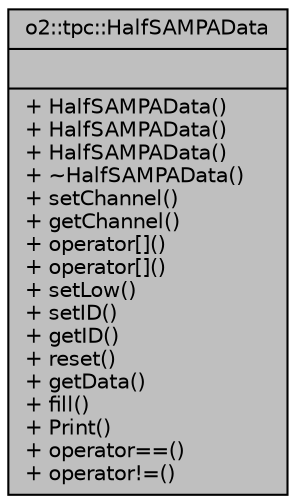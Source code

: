 digraph "o2::tpc::HalfSAMPAData"
{
 // INTERACTIVE_SVG=YES
  bgcolor="transparent";
  edge [fontname="Helvetica",fontsize="10",labelfontname="Helvetica",labelfontsize="10"];
  node [fontname="Helvetica",fontsize="10",shape=record];
  Node1 [label="{o2::tpc::HalfSAMPAData\n||+ HalfSAMPAData()\l+ HalfSAMPAData()\l+ HalfSAMPAData()\l+ ~HalfSAMPAData()\l+ setChannel()\l+ getChannel()\l+ operator[]()\l+ operator[]()\l+ setLow()\l+ setID()\l+ getID()\l+ reset()\l+ getData()\l+ fill()\l+ Print()\l+ operator==()\l+ operator!=()\l}",height=0.2,width=0.4,color="black", fillcolor="grey75", style="filled", fontcolor="black"];
}
